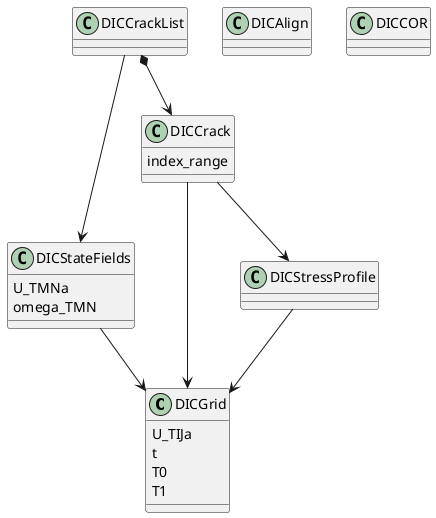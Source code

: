 @startuml
'https://plantuml.com/class-diagram


class DICGrid {
  U_TIJa
  t
  T0
  T1
}

class DICStateFields{
  U_TMNa
  omega_TMN
}

DICStateFields --> DICGrid

class DICCrack {
   index_range
}

DICCrackList --> DICStateFields

DICCrackList *--> DICCrack

DICCrack --> DICGrid

DICCrack --> DICStressProfile

DICStressProfile --> DICGrid

class DICAlign{
}

class DICCOR{
}

@enduml